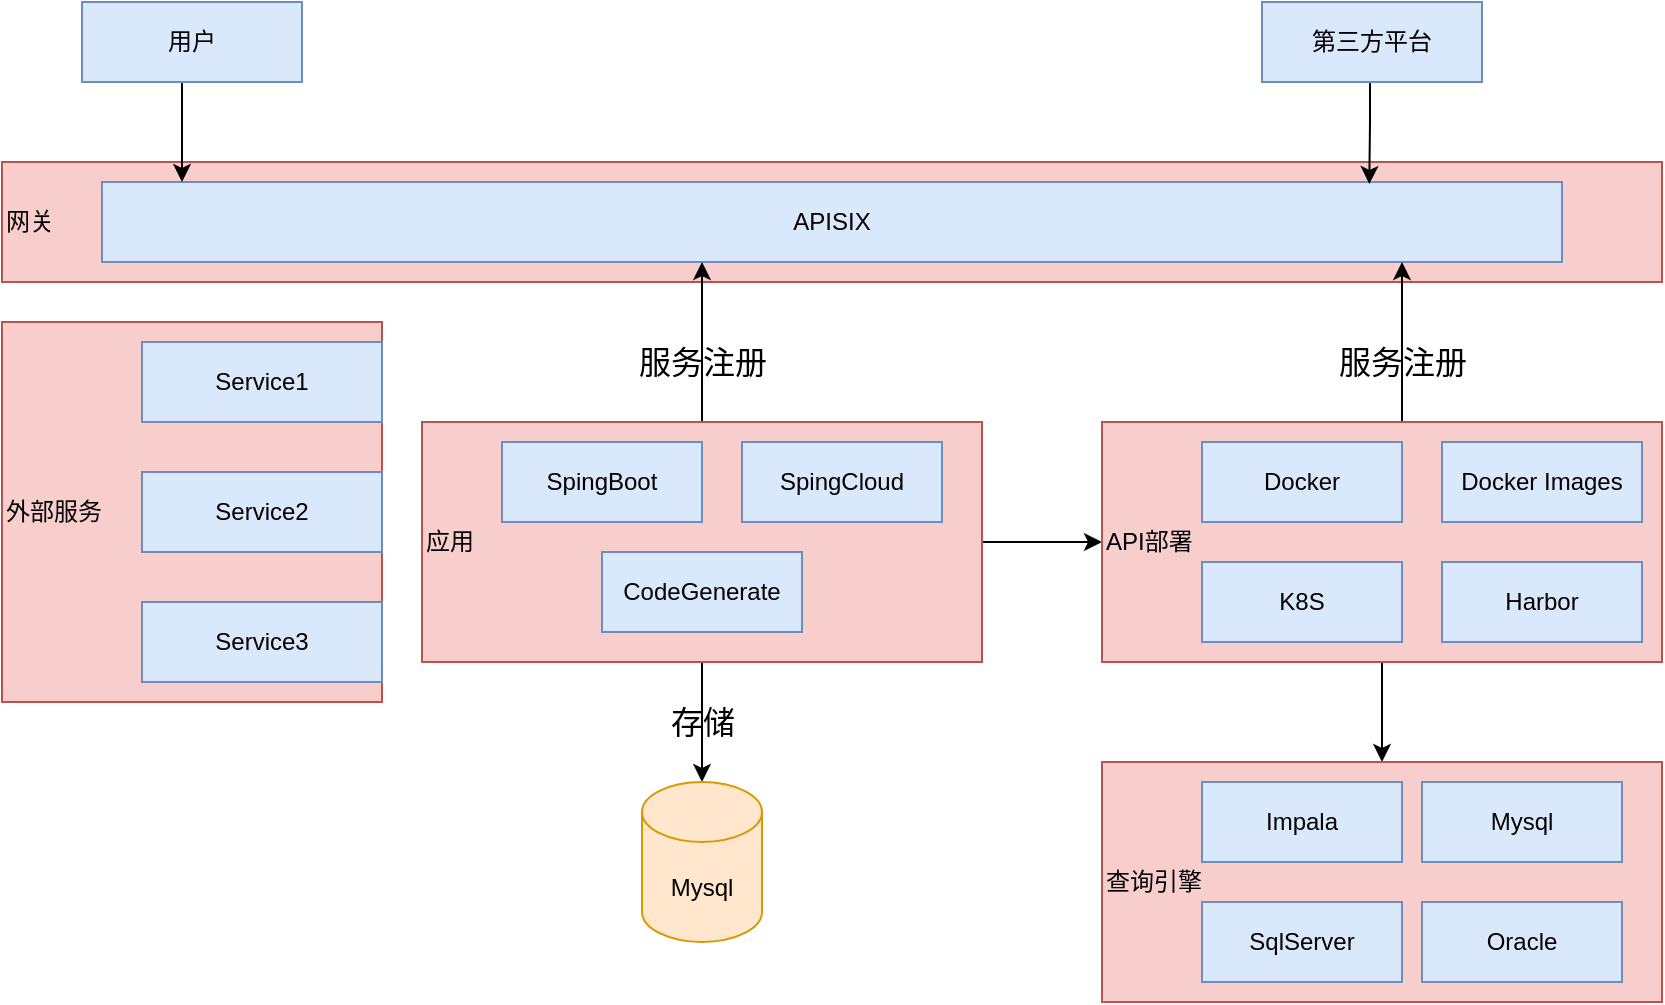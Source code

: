 <mxfile version="14.7.2" type="github">
  <diagram id="r0x-5GXP8GnMD5Ebxjs0" name="Page-1">
    <mxGraphModel dx="946" dy="591" grid="1" gridSize="10" guides="1" tooltips="1" connect="1" arrows="1" fold="1" page="1" pageScale="1" pageWidth="827" pageHeight="1169" math="0" shadow="0">
      <root>
        <mxCell id="0" />
        <mxCell id="1" parent="0" />
        <mxCell id="jm6ivNQZs0HCPBrGzRNw-1" value="网关" style="rounded=0;whiteSpace=wrap;html=1;fillColor=#f8cecc;strokeColor=#b85450;align=left;" vertex="1" parent="1">
          <mxGeometry y="120" width="830" height="60" as="geometry" />
        </mxCell>
        <mxCell id="jm6ivNQZs0HCPBrGzRNw-2" value="APISIX" style="rounded=0;whiteSpace=wrap;html=1;fillColor=#dae8fc;strokeColor=#6c8ebf;" vertex="1" parent="1">
          <mxGeometry x="50" y="130" width="730" height="40" as="geometry" />
        </mxCell>
        <mxCell id="jm6ivNQZs0HCPBrGzRNw-7" value="" style="edgeStyle=orthogonalEdgeStyle;rounded=0;orthogonalLoop=1;jettySize=auto;html=1;" edge="1" parent="1" source="jm6ivNQZs0HCPBrGzRNw-4" target="jm6ivNQZs0HCPBrGzRNw-2">
          <mxGeometry relative="1" as="geometry">
            <Array as="points">
              <mxPoint x="90" y="90" />
              <mxPoint x="90" y="90" />
            </Array>
          </mxGeometry>
        </mxCell>
        <mxCell id="jm6ivNQZs0HCPBrGzRNw-4" value="用户" style="rounded=0;whiteSpace=wrap;html=1;fillColor=#dae8fc;strokeColor=#6c8ebf;" vertex="1" parent="1">
          <mxGeometry x="40" y="40" width="110" height="40" as="geometry" />
        </mxCell>
        <mxCell id="jm6ivNQZs0HCPBrGzRNw-6" value="" style="edgeStyle=orthogonalEdgeStyle;rounded=0;orthogonalLoop=1;jettySize=auto;html=1;entryX=0.868;entryY=0.025;entryDx=0;entryDy=0;entryPerimeter=0;" edge="1" parent="1" source="jm6ivNQZs0HCPBrGzRNw-5" target="jm6ivNQZs0HCPBrGzRNw-2">
          <mxGeometry relative="1" as="geometry">
            <Array as="points">
              <mxPoint x="684" y="100" />
              <mxPoint x="684" y="100" />
            </Array>
          </mxGeometry>
        </mxCell>
        <mxCell id="jm6ivNQZs0HCPBrGzRNw-5" value="第三方平台" style="rounded=0;whiteSpace=wrap;html=1;fillColor=#dae8fc;strokeColor=#6c8ebf;" vertex="1" parent="1">
          <mxGeometry x="630" y="40" width="110" height="40" as="geometry" />
        </mxCell>
        <mxCell id="jm6ivNQZs0HCPBrGzRNw-8" value="&lt;div&gt;&lt;span&gt;外部服务&lt;/span&gt;&lt;/div&gt;" style="whiteSpace=wrap;html=1;aspect=fixed;align=left;fillColor=#f8cecc;strokeColor=#b85450;" vertex="1" parent="1">
          <mxGeometry y="200" width="190" height="190" as="geometry" />
        </mxCell>
        <mxCell id="jm6ivNQZs0HCPBrGzRNw-9" value="Service1" style="rounded=0;whiteSpace=wrap;html=1;fillColor=#dae8fc;strokeColor=#6c8ebf;" vertex="1" parent="1">
          <mxGeometry x="70" y="210" width="120" height="40" as="geometry" />
        </mxCell>
        <mxCell id="jm6ivNQZs0HCPBrGzRNw-10" value="Service2" style="rounded=0;whiteSpace=wrap;html=1;fillColor=#dae8fc;strokeColor=#6c8ebf;" vertex="1" parent="1">
          <mxGeometry x="70" y="275" width="120" height="40" as="geometry" />
        </mxCell>
        <mxCell id="jm6ivNQZs0HCPBrGzRNw-11" value="Service3" style="rounded=0;whiteSpace=wrap;html=1;fillColor=#dae8fc;strokeColor=#6c8ebf;" vertex="1" parent="1">
          <mxGeometry x="70" y="340" width="120" height="40" as="geometry" />
        </mxCell>
        <mxCell id="jm6ivNQZs0HCPBrGzRNw-14" value="" style="edgeStyle=orthogonalEdgeStyle;rounded=0;orthogonalLoop=1;jettySize=auto;html=1;" edge="1" parent="1" source="jm6ivNQZs0HCPBrGzRNw-12" target="jm6ivNQZs0HCPBrGzRNw-13">
          <mxGeometry relative="1" as="geometry" />
        </mxCell>
        <mxCell id="jm6ivNQZs0HCPBrGzRNw-19" value="" style="edgeStyle=orthogonalEdgeStyle;rounded=0;orthogonalLoop=1;jettySize=auto;html=1;" edge="1" parent="1" source="jm6ivNQZs0HCPBrGzRNw-12" target="jm6ivNQZs0HCPBrGzRNw-2">
          <mxGeometry relative="1" as="geometry">
            <Array as="points">
              <mxPoint x="350" y="220" />
              <mxPoint x="350" y="220" />
            </Array>
          </mxGeometry>
        </mxCell>
        <mxCell id="jm6ivNQZs0HCPBrGzRNw-29" value="" style="edgeStyle=orthogonalEdgeStyle;rounded=0;orthogonalLoop=1;jettySize=auto;html=1;" edge="1" parent="1" source="jm6ivNQZs0HCPBrGzRNw-12" target="jm6ivNQZs0HCPBrGzRNw-28">
          <mxGeometry relative="1" as="geometry" />
        </mxCell>
        <mxCell id="jm6ivNQZs0HCPBrGzRNw-12" value="应用" style="rounded=0;whiteSpace=wrap;html=1;align=left;fillColor=#f8cecc;strokeColor=#b85450;" vertex="1" parent="1">
          <mxGeometry x="210" y="250" width="280" height="120" as="geometry" />
        </mxCell>
        <mxCell id="jm6ivNQZs0HCPBrGzRNw-26" value="" style="edgeStyle=orthogonalEdgeStyle;rounded=0;orthogonalLoop=1;jettySize=auto;html=1;" edge="1" parent="1" source="jm6ivNQZs0HCPBrGzRNw-13" target="jm6ivNQZs0HCPBrGzRNw-2">
          <mxGeometry relative="1" as="geometry">
            <Array as="points">
              <mxPoint x="700" y="200" />
              <mxPoint x="700" y="200" />
            </Array>
          </mxGeometry>
        </mxCell>
        <mxCell id="jm6ivNQZs0HCPBrGzRNw-32" value="" style="edgeStyle=orthogonalEdgeStyle;rounded=0;orthogonalLoop=1;jettySize=auto;html=1;" edge="1" parent="1" source="jm6ivNQZs0HCPBrGzRNw-13" target="jm6ivNQZs0HCPBrGzRNw-31">
          <mxGeometry relative="1" as="geometry" />
        </mxCell>
        <mxCell id="jm6ivNQZs0HCPBrGzRNw-13" value="API部署" style="rounded=0;whiteSpace=wrap;html=1;fillColor=#f8cecc;strokeColor=#b85450;align=left;" vertex="1" parent="1">
          <mxGeometry x="550" y="250" width="280" height="120" as="geometry" />
        </mxCell>
        <mxCell id="jm6ivNQZs0HCPBrGzRNw-16" value="SpingBoot" style="rounded=0;whiteSpace=wrap;html=1;fillColor=#dae8fc;strokeColor=#6c8ebf;" vertex="1" parent="1">
          <mxGeometry x="250" y="260" width="100" height="40" as="geometry" />
        </mxCell>
        <mxCell id="jm6ivNQZs0HCPBrGzRNw-17" value="SpingCloud" style="rounded=0;whiteSpace=wrap;html=1;fillColor=#dae8fc;strokeColor=#6c8ebf;" vertex="1" parent="1">
          <mxGeometry x="370" y="260" width="100" height="40" as="geometry" />
        </mxCell>
        <mxCell id="jm6ivNQZs0HCPBrGzRNw-18" value="CodeGenerate" style="rounded=0;whiteSpace=wrap;html=1;fillColor=#dae8fc;strokeColor=#6c8ebf;" vertex="1" parent="1">
          <mxGeometry x="300" y="315" width="100" height="40" as="geometry" />
        </mxCell>
        <mxCell id="jm6ivNQZs0HCPBrGzRNw-21" value="&lt;font style=&quot;font-size: 16px&quot;&gt;服务注册&lt;/font&gt;" style="text;html=1;strokeColor=none;fillColor=none;align=center;verticalAlign=middle;whiteSpace=wrap;rounded=0;" vertex="1" parent="1">
          <mxGeometry x="307.5" y="210" width="85" height="20" as="geometry" />
        </mxCell>
        <mxCell id="jm6ivNQZs0HCPBrGzRNw-22" value="Docker" style="rounded=0;whiteSpace=wrap;html=1;fillColor=#dae8fc;strokeColor=#6c8ebf;" vertex="1" parent="1">
          <mxGeometry x="600" y="260" width="100" height="40" as="geometry" />
        </mxCell>
        <mxCell id="jm6ivNQZs0HCPBrGzRNw-23" value="Docker Images" style="rounded=0;whiteSpace=wrap;html=1;fillColor=#dae8fc;strokeColor=#6c8ebf;" vertex="1" parent="1">
          <mxGeometry x="720" y="260" width="100" height="40" as="geometry" />
        </mxCell>
        <mxCell id="jm6ivNQZs0HCPBrGzRNw-24" value="K8S" style="rounded=0;whiteSpace=wrap;html=1;fillColor=#dae8fc;strokeColor=#6c8ebf;" vertex="1" parent="1">
          <mxGeometry x="600" y="320" width="100" height="40" as="geometry" />
        </mxCell>
        <mxCell id="jm6ivNQZs0HCPBrGzRNw-25" value="Harbor" style="rounded=0;whiteSpace=wrap;html=1;fillColor=#dae8fc;strokeColor=#6c8ebf;" vertex="1" parent="1">
          <mxGeometry x="720" y="320" width="100" height="40" as="geometry" />
        </mxCell>
        <mxCell id="jm6ivNQZs0HCPBrGzRNw-27" value="&lt;font style=&quot;font-size: 16px&quot;&gt;服务注册&lt;/font&gt;" style="text;html=1;strokeColor=none;fillColor=none;align=center;verticalAlign=middle;whiteSpace=wrap;rounded=0;" vertex="1" parent="1">
          <mxGeometry x="657.5" y="210" width="85" height="20" as="geometry" />
        </mxCell>
        <mxCell id="jm6ivNQZs0HCPBrGzRNw-28" value="Mysql" style="shape=cylinder3;whiteSpace=wrap;html=1;boundedLbl=1;backgroundOutline=1;size=15;fillColor=#ffe6cc;strokeColor=#d79b00;" vertex="1" parent="1">
          <mxGeometry x="320" y="430" width="60" height="80" as="geometry" />
        </mxCell>
        <mxCell id="jm6ivNQZs0HCPBrGzRNw-30" value="&lt;font style=&quot;font-size: 16px&quot;&gt;存储&lt;/font&gt;" style="text;html=1;strokeColor=none;fillColor=none;align=center;verticalAlign=middle;whiteSpace=wrap;rounded=0;" vertex="1" parent="1">
          <mxGeometry x="307.5" y="390" width="85" height="20" as="geometry" />
        </mxCell>
        <mxCell id="jm6ivNQZs0HCPBrGzRNw-31" value="查询引擎" style="rounded=0;whiteSpace=wrap;html=1;fillColor=#f8cecc;strokeColor=#b85450;align=left;" vertex="1" parent="1">
          <mxGeometry x="550" y="420" width="280" height="120" as="geometry" />
        </mxCell>
        <mxCell id="jm6ivNQZs0HCPBrGzRNw-33" value="Impala" style="rounded=0;whiteSpace=wrap;html=1;fillColor=#dae8fc;strokeColor=#6c8ebf;" vertex="1" parent="1">
          <mxGeometry x="600" y="430" width="100" height="40" as="geometry" />
        </mxCell>
        <mxCell id="jm6ivNQZs0HCPBrGzRNw-34" value="Mysql" style="rounded=0;whiteSpace=wrap;html=1;fillColor=#dae8fc;strokeColor=#6c8ebf;" vertex="1" parent="1">
          <mxGeometry x="710" y="430" width="100" height="40" as="geometry" />
        </mxCell>
        <mxCell id="jm6ivNQZs0HCPBrGzRNw-35" value="SqlServer" style="rounded=0;whiteSpace=wrap;html=1;fillColor=#dae8fc;strokeColor=#6c8ebf;" vertex="1" parent="1">
          <mxGeometry x="600" y="490" width="100" height="40" as="geometry" />
        </mxCell>
        <mxCell id="jm6ivNQZs0HCPBrGzRNw-36" value="Oracle" style="rounded=0;whiteSpace=wrap;html=1;fillColor=#dae8fc;strokeColor=#6c8ebf;" vertex="1" parent="1">
          <mxGeometry x="710" y="490" width="100" height="40" as="geometry" />
        </mxCell>
      </root>
    </mxGraphModel>
  </diagram>
</mxfile>
